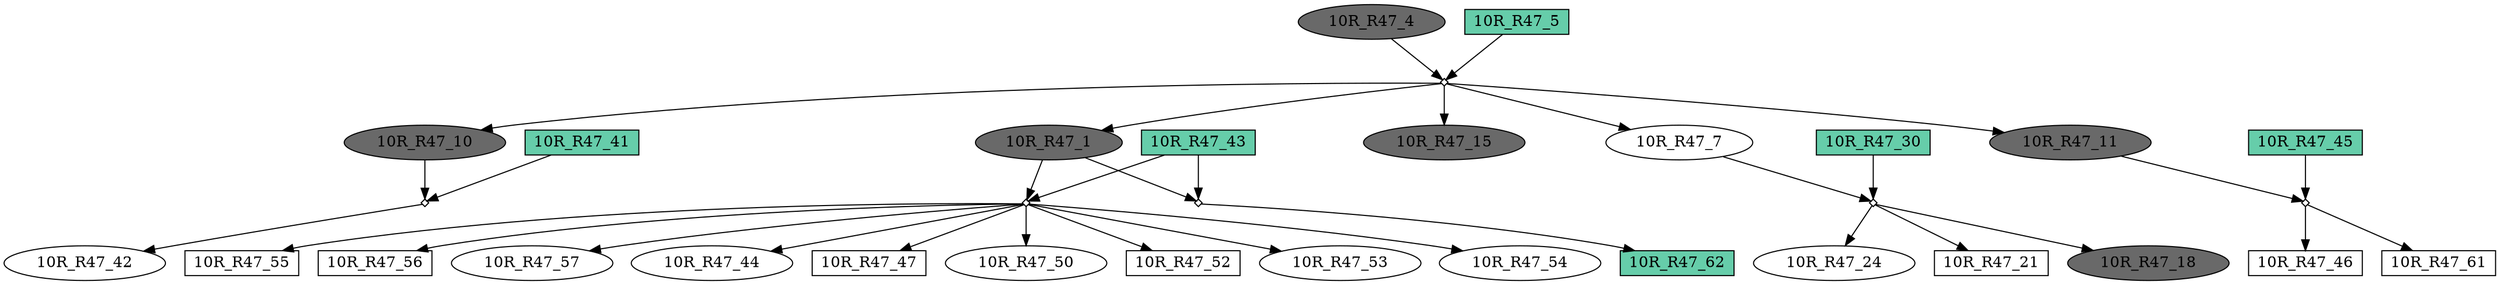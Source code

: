 digraph {
	"10R_R47_15" [shape=box fillcolor=dimgrey fontcolor=black height=0.3 regular=0 shape=ellipse style=filled width=0.5]
	"10R_R47_5x10R_R47_4" -> "10R_R47_15"
	"10R_R47_44" [shape=box fillcolor=white fontcolor=black height=0.3 regular=0 shape=ellipse style=filled width=0.5]
	"10R_R47_43x10R_R47_1" -> "10R_R47_44"
	"10R_R47_46" [shape=box fillcolor=white fontcolor=black height=0.3 regular=0 shape=box style=filled width=0.5]
	"10R_R47_45x10R_R47_11" -> "10R_R47_46"
	"10R_R47_47" [shape=box fillcolor=white fontcolor=black height=0.3 regular=0 shape=box style=filled width=0.5]
	"10R_R47_43x10R_R47_1" -> "10R_R47_47"
	"10R_R47_50" [shape=box fillcolor=white fontcolor=black height=0.3 regular=0 shape=ellipse style=filled width=0.5]
	"10R_R47_43x10R_R47_1" -> "10R_R47_50"
	"10R_R47_52" [shape=box fillcolor=white fontcolor=black height=0.3 regular=0 shape=box style=filled width=0.5]
	"10R_R47_43x10R_R47_1" -> "10R_R47_52"
	"10R_R47_42" [shape=box fillcolor=white fontcolor=black height=0.3 regular=0 shape=ellipse style=filled width=0.5]
	"10R_R47_41x10R_R47_10" -> "10R_R47_42"
	"10R_R47_61" [shape=box fillcolor=white fontcolor=black height=0.3 regular=0 shape=box style=filled width=0.5]
	"10R_R47_45x10R_R47_11" -> "10R_R47_61"
	"10R_R47_24" [shape=box fillcolor=white fontcolor=black height=0.3 regular=0 shape=ellipse style=filled width=0.5]
	"10R_R47_30x10R_R47_7" -> "10R_R47_24"
	"10R_R47_10" [shape=box fillcolor=dimgrey fontcolor=black height=0.3 regular=0 shape=ellipse style=filled width=0.5]
	"10R_R47_5x10R_R47_4" -> "10R_R47_10"
	"10R_R47_10" -> "10R_R47_41x10R_R47_10"
	"10R_R47_21" [shape=box fillcolor=white fontcolor=black height=0.3 regular=0 shape=box style=filled width=0.5]
	"10R_R47_30x10R_R47_7" -> "10R_R47_21"
	"10R_R47_1" [shape=box fillcolor=dimgrey fontcolor=black height=0.3 regular=0 shape=ellipse style=filled width=0.5]
	"10R_R47_5x10R_R47_4" -> "10R_R47_1"
	"10R_R47_1" -> "10R_R47_43x10R_R47_1"
	"10R_R47_1" -> "10R_R47_1x10R_R47_43"
	"10R_R47_11" [shape=box fillcolor=dimgrey fontcolor=black height=0.3 regular=0 shape=ellipse style=filled width=0.5]
	"10R_R47_5x10R_R47_4" -> "10R_R47_11"
	"10R_R47_11" -> "10R_R47_45x10R_R47_11"
	"10R_R47_18" [shape=box fillcolor=dimgrey fontcolor=black height=0.3 regular=0 shape=ellipse style=filled width=0.5]
	"10R_R47_30x10R_R47_7" -> "10R_R47_18"
	"10R_R47_30" [shape=box fillcolor=aquamarine3 fontcolor=black height=0.3 regular=0 shape=box style=filled width=0.5]
	"10R_R47_30" -> "10R_R47_30x10R_R47_7"
	"10R_R47_4" [shape=box fillcolor=dimgrey fontcolor=black height=0.3 regular=0 shape=ellipse style=filled width=0.5]
	"10R_R47_4" -> "10R_R47_5x10R_R47_4"
	"10R_R47_41" [shape=box fillcolor=aquamarine3 fontcolor=black height=0.3 regular=0 shape=box style=filled width=0.5]
	"10R_R47_41" -> "10R_R47_41x10R_R47_10"
	"10R_R47_43" [shape=box fillcolor=aquamarine3 fontcolor=black height=0.3 regular=0 shape=box style=filled width=0.5]
	"10R_R47_43" -> "10R_R47_43x10R_R47_1"
	"10R_R47_43" -> "10R_R47_1x10R_R47_43"
	"10R_R47_45" [shape=box fillcolor=aquamarine3 fontcolor=black height=0.3 regular=0 shape=box style=filled width=0.5]
	"10R_R47_45" -> "10R_R47_45x10R_R47_11"
	"10R_R47_5" [shape=box fillcolor=aquamarine3 fontcolor=black height=0.3 regular=0 shape=box style=filled width=0.5]
	"10R_R47_5" -> "10R_R47_5x10R_R47_4"
	"10R_R47_53" [shape=box fillcolor=white fontcolor=black height=0.3 regular=0 shape=ellipse style=filled width=0.5]
	"10R_R47_43x10R_R47_1" -> "10R_R47_53"
	"10R_R47_54" [shape=box fillcolor=white fontcolor=black height=0.3 regular=0 shape=ellipse style=filled width=0.5]
	"10R_R47_43x10R_R47_1" -> "10R_R47_54"
	"10R_R47_55" [shape=box fillcolor=white fontcolor=black height=0.3 regular=0 shape=box style=filled width=0.5]
	"10R_R47_43x10R_R47_1" -> "10R_R47_55"
	"10R_R47_56" [shape=box fillcolor=white fontcolor=black height=0.3 regular=0 shape=box style=filled width=0.5]
	"10R_R47_43x10R_R47_1" -> "10R_R47_56"
	"10R_R47_57" [shape=box fillcolor=white fontcolor=black height=0.3 regular=0 shape=ellipse style=filled width=0.5]
	"10R_R47_43x10R_R47_1" -> "10R_R47_57"
	"10R_R47_7" [shape=box fillcolor=white fontcolor=black height=0.3 regular=0 shape=ellipse style=filled width=0.5]
	"10R_R47_5x10R_R47_4" -> "10R_R47_7"
	"10R_R47_7" -> "10R_R47_30x10R_R47_7"
	"10R_R47_62" [shape=box fillcolor=aquamarine3 fontcolor=black height=0.3 regular=0 shape=box style=filled width=0.5]
	"10R_R47_1x10R_R47_43" -> "10R_R47_62"
	"10R_R47_43x10R_R47_1" [label="" height=.1 shape=diamond width=.1]
	"10R_R47_30x10R_R47_7" [label="" height=.1 shape=diamond width=.1]
	"10R_R47_45x10R_R47_11" [label="" height=.1 shape=diamond width=.1]
	"10R_R47_5x10R_R47_4" [label="" height=.1 shape=diamond width=.1]
	"10R_R47_1x10R_R47_43" [label="" height=.1 shape=diamond width=.1]
	"10R_R47_41x10R_R47_10" [label="" height=.1 shape=diamond width=.1]
}
